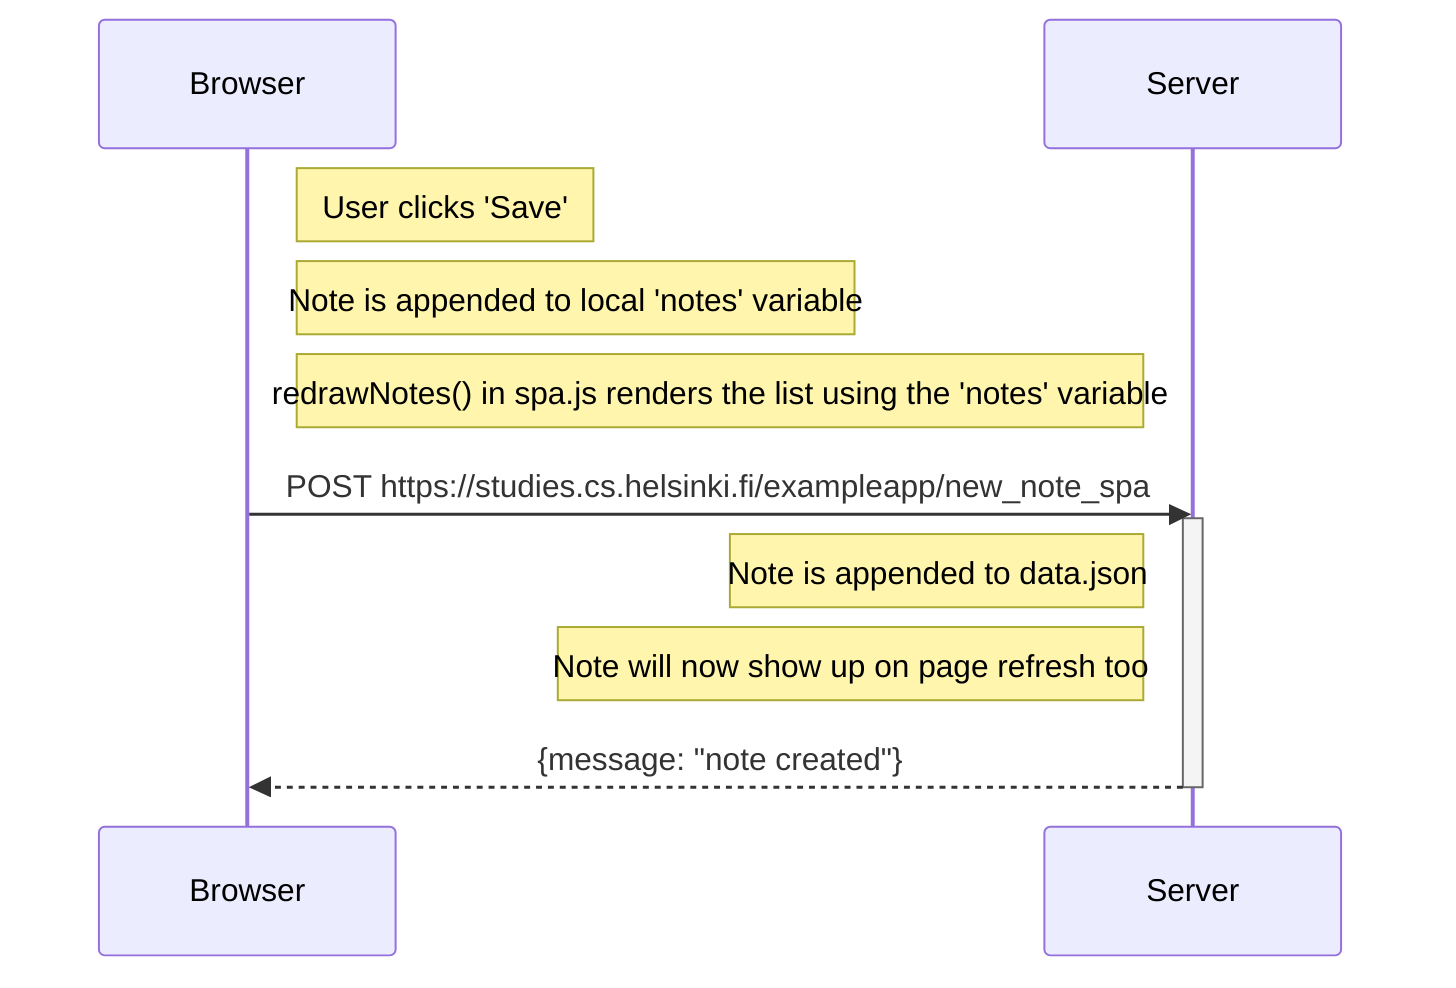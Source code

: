 sequenceDiagram
    participant Browser
    participant Server

    Note right of Browser: User clicks 'Save'
    Note right of Browser: Note is appended to local 'notes' variable
    Note right of Browser: redrawNotes() in spa.js renders the list using the 'notes' variable

    Browser->>Server: POST https://studies.cs.helsinki.fi/exampleapp/new_note_spa
    activate Server

    NOTE left of Server: Note is appended to data.json
    NOTE left of Server: Note will now show up on page refresh too

    Server-->>Browser: {message: "note created"}
    deactivate Server